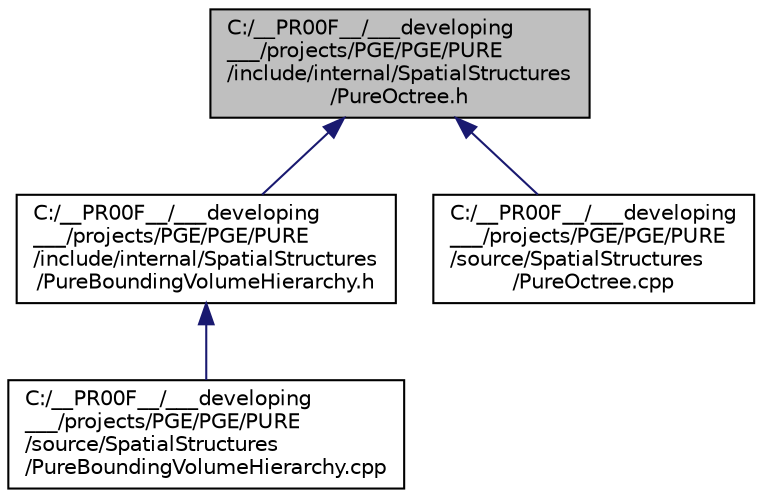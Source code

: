digraph "C:/__PR00F__/___developing___/projects/PGE/PGE/PURE/include/internal/SpatialStructures/PureOctree.h"
{
 // LATEX_PDF_SIZE
  edge [fontname="Helvetica",fontsize="10",labelfontname="Helvetica",labelfontsize="10"];
  node [fontname="Helvetica",fontsize="10",shape=record];
  Node1 [label="C:/__PR00F__/___developing\l___/projects/PGE/PGE/PURE\l/include/internal/SpatialStructures\l/PureOctree.h",height=0.2,width=0.4,color="black", fillcolor="grey75", style="filled", fontcolor="black",tooltip=" "];
  Node1 -> Node2 [dir="back",color="midnightblue",fontsize="10",style="solid",fontname="Helvetica"];
  Node2 [label="C:/__PR00F__/___developing\l___/projects/PGE/PGE/PURE\l/include/internal/SpatialStructures\l/PureBoundingVolumeHierarchy.h",height=0.2,width=0.4,color="black", fillcolor="white", style="filled",URL="$_pure_bounding_volume_hierarchy_8h.html",tooltip=" "];
  Node2 -> Node3 [dir="back",color="midnightblue",fontsize="10",style="solid",fontname="Helvetica"];
  Node3 [label="C:/__PR00F__/___developing\l___/projects/PGE/PGE/PURE\l/source/SpatialStructures\l/PureBoundingVolumeHierarchy.cpp",height=0.2,width=0.4,color="black", fillcolor="white", style="filled",URL="$_pure_bounding_volume_hierarchy_8cpp.html",tooltip=" "];
  Node1 -> Node4 [dir="back",color="midnightblue",fontsize="10",style="solid",fontname="Helvetica"];
  Node4 [label="C:/__PR00F__/___developing\l___/projects/PGE/PGE/PURE\l/source/SpatialStructures\l/PureOctree.cpp",height=0.2,width=0.4,color="black", fillcolor="white", style="filled",URL="$_pure_octree_8cpp.html",tooltip=" "];
}
